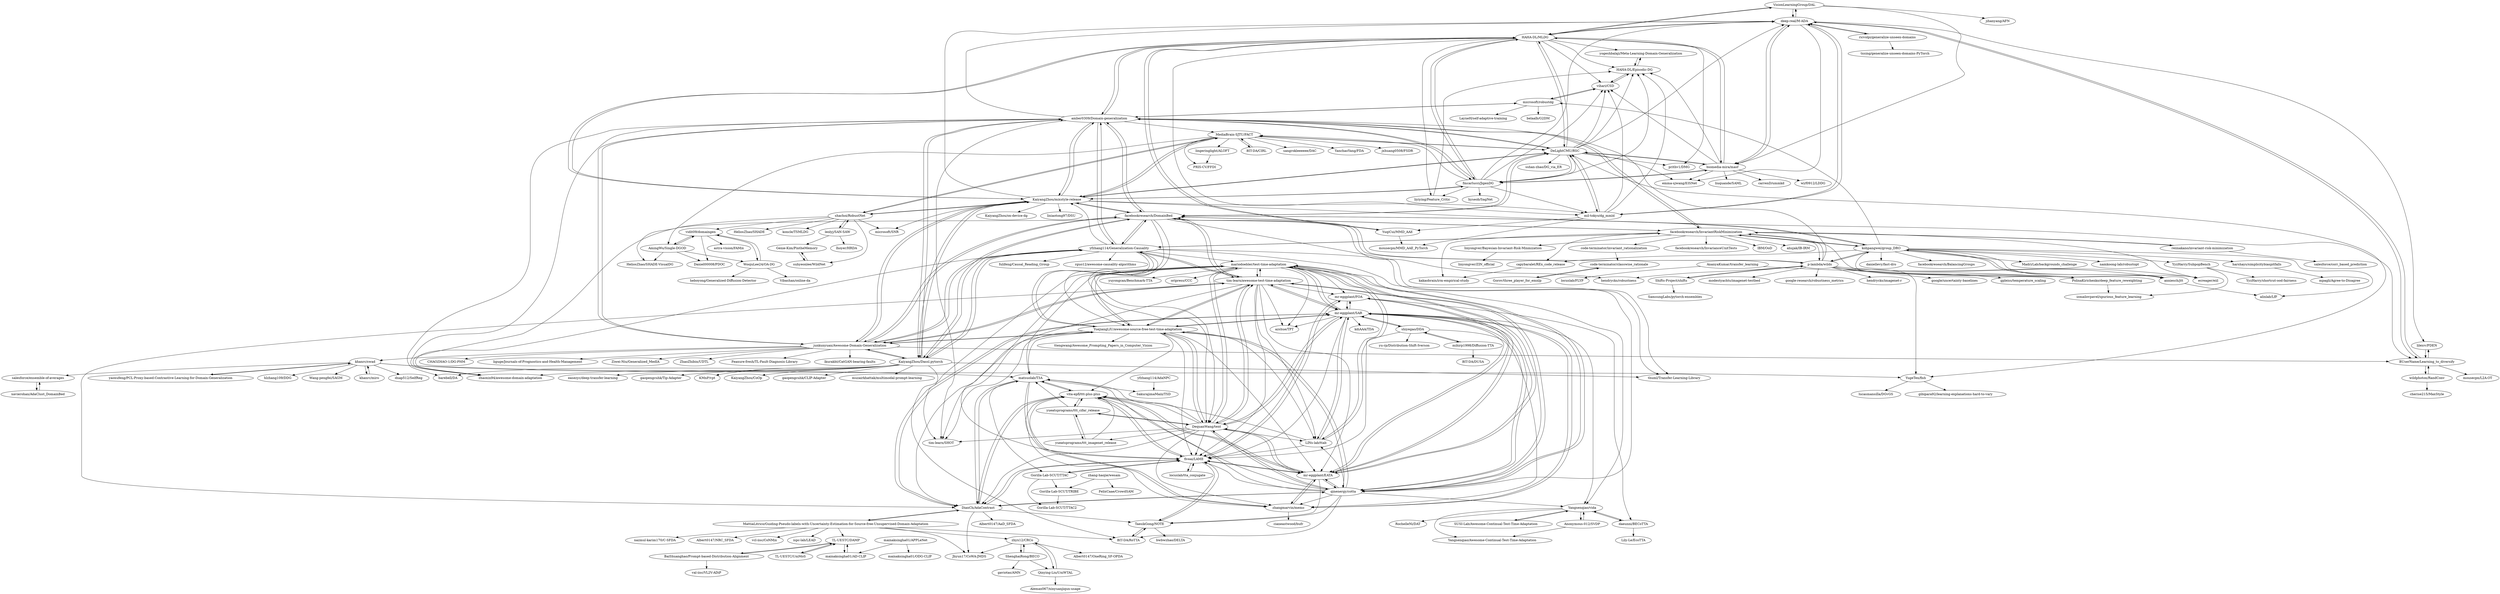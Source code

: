 digraph G {
"VisionLearningGroup/DAL" -> "deep-real/M-ADA"
"VisionLearningGroup/DAL" -> "HAHA-DL/MLDG"
"VisionLearningGroup/DAL" -> "jihanyang/AFN" ["e"=1]
"VisionLearningGroup/DAL" -> "biomedia-mira/masf"
"facebookresearch/InvariantRiskMinimization" -> "reiinakano/invariant-risk-minimization"
"facebookresearch/InvariantRiskMinimization" -> "kohpangwei/group_DRO"
"facebookresearch/InvariantRiskMinimization" -> "ecreager/eiil"
"facebookresearch/InvariantRiskMinimization" -> "capybaralet/REx_code_release"
"facebookresearch/InvariantRiskMinimization" -> "facebookresearch/DomainBed"
"facebookresearch/InvariantRiskMinimization" -> "p-lambda/wilds"
"facebookresearch/InvariantRiskMinimization" -> "amber0309/Domain-generalization"
"facebookresearch/InvariantRiskMinimization" -> "kakaobrain/irm-empirical-study"
"facebookresearch/InvariantRiskMinimization" -> "yfzhang114/Generalization-Causality"
"facebookresearch/InvariantRiskMinimization" -> "facebookresearch/InvarianceUnitTests"
"facebookresearch/InvariantRiskMinimization" -> "linyongver/Bayesian-Invariant-Risk-Minmization"
"facebookresearch/InvariantRiskMinimization" -> "code-terminator/invariant_rationalization"
"facebookresearch/InvariantRiskMinimization" -> "IBM/OoD"
"facebookresearch/InvariantRiskMinimization" -> "ahujak/IB-IRM"
"facebookresearch/InvariantRiskMinimization" -> "PolinaKirichenko/deep_feature_reweighting"
"amber0309/Domain-generalization" -> "facebookresearch/DomainBed"
"amber0309/Domain-generalization" -> "KaiyangZhou/Dassl.pytorch"
"amber0309/Domain-generalization" -> "fmcarlucci/JigenDG"
"amber0309/Domain-generalization" -> "DeLightCMU/RSC"
"amber0309/Domain-generalization" -> "KaiyangZhou/mixstyle-release"
"amber0309/Domain-generalization" -> "yfzhang114/Generalization-Causality"
"amber0309/Domain-generalization" -> "junkunyuan/Awesome-Domain-Generalization"
"amber0309/Domain-generalization" -> "zhaoxin94/awesome-domain-adaptation" ["e"=1]
"amber0309/Domain-generalization" -> "barebell/DA" ["e"=1]
"amber0309/Domain-generalization" -> "HAHA-DL/MLDG"
"amber0309/Domain-generalization" -> "microsoft/robustdg"
"amber0309/Domain-generalization" -> "tim-learn/SHOT" ["e"=1]
"amber0309/Domain-generalization" -> "facebookresearch/InvariantRiskMinimization"
"amber0309/Domain-generalization" -> "MediaBrain-SJTU/FACT"
"amber0309/Domain-generalization" -> "deep-real/M-ADA"
"fmcarlucci/JigenDG" -> "DeLightCMU/RSC"
"fmcarlucci/JigenDG" -> "amber0309/Domain-generalization"
"fmcarlucci/JigenDG" -> "HAHA-DL/Episodic-DG"
"fmcarlucci/JigenDG" -> "biomedia-mira/masf"
"fmcarlucci/JigenDG" -> "HAHA-DL/MLDG"
"fmcarlucci/JigenDG" -> "vihari/CSD"
"fmcarlucci/JigenDG" -> "deep-real/M-ADA"
"fmcarlucci/JigenDG" -> "mil-tokyo/dg_mmld"
"fmcarlucci/JigenDG" -> "MediaBrain-SJTU/FACT"
"fmcarlucci/JigenDG" -> "liyiying/Feature_Critic"
"fmcarlucci/JigenDG" -> "hyseob/SagNet"
"fmcarlucci/JigenDG" -> "KaiyangZhou/mixstyle-release"
"ricvolpi/generalize-unseen-domains" -> "deep-real/M-ADA"
"ricvolpi/generalize-unseen-domains" -> "txsing/generalize-unseen-domains-PyTorch"
"YuqiCui/MMD_AAE" -> "mousecpn/MMD_AAE_PyTorch"
"YuqiCui/MMD_AAE" -> "HAHA-DL/MLDG"
"HAHA-DL/MLDG" -> "YuqiCui/MMD_AAE"
"HAHA-DL/MLDG" -> "HAHA-DL/Episodic-DG"
"HAHA-DL/MLDG" -> "liyiying/Feature_Critic"
"HAHA-DL/MLDG" -> "biomedia-mira/masf"
"HAHA-DL/MLDG" -> "deep-real/M-ADA"
"HAHA-DL/MLDG" -> "prithv1/DMG"
"HAHA-DL/MLDG" -> "yogeshbalaji/Meta-Learning-Domain-Generalization"
"HAHA-DL/MLDG" -> "DeLightCMU/RSC"
"HAHA-DL/MLDG" -> "VisionLearningGroup/DAL"
"HAHA-DL/MLDG" -> "fmcarlucci/JigenDG"
"HAHA-DL/MLDG" -> "vihari/CSD"
"HAHA-DL/MLDG" -> "amber0309/Domain-generalization"
"HAHA-DL/MLDG" -> "KaiyangZhou/mixstyle-release"
"HAHA-DL/MLDG" -> "mil-tokyo/dg_mmld"
"liyiying/Feature_Critic" -> "HAHA-DL/Episodic-DG"
"yogeshbalaji/Meta-Learning-Domain-Generalization" -> "HAHA-DL/Episodic-DG"
"facebookresearch/DomainBed" -> "amber0309/Domain-generalization"
"facebookresearch/DomainBed" -> "KaiyangZhou/Dassl.pytorch"
"facebookresearch/DomainBed" -> "yfzhang114/Generalization-Causality"
"facebookresearch/DomainBed" -> "p-lambda/wilds"
"facebookresearch/DomainBed" -> "thuml/Transfer-Learning-Library" ["e"=1]
"facebookresearch/DomainBed" -> "facebookresearch/InvariantRiskMinimization"
"facebookresearch/DomainBed" -> "junkunyuan/Awesome-Domain-Generalization"
"facebookresearch/DomainBed" -> "hendrycks/robustness" ["e"=1]
"facebookresearch/DomainBed" -> "zhaoxin94/awesome-domain-adaptation" ["e"=1]
"facebookresearch/DomainBed" -> "kohpangwei/group_DRO"
"facebookresearch/DomainBed" -> "DeLightCMU/RSC"
"facebookresearch/DomainBed" -> "KaiyangZhou/mixstyle-release"
"facebookresearch/DomainBed" -> "tim-learn/awesome-test-time-adaptation"
"facebookresearch/DomainBed" -> "YuejiangLIU/awesome-source-free-test-time-adaptation"
"facebookresearch/DomainBed" -> "DequanWang/tent"
"kohpangwei/group_DRO" -> "anniesch/jtt"
"kohpangwei/group_DRO" -> "p-lambda/wilds"
"kohpangwei/group_DRO" -> "facebookresearch/InvariantRiskMinimization"
"kohpangwei/group_DRO" -> "ecreager/eiil"
"kohpangwei/group_DRO" -> "daniellevy/fast-dro"
"kohpangwei/group_DRO" -> "facebookresearch/BalancingGroups"
"kohpangwei/group_DRO" -> "PolinaKirichenko/deep_feature_reweighting"
"kohpangwei/group_DRO" -> "alinlab/LfF" ["e"=1]
"kohpangwei/group_DRO" -> "YyzHarry/SubpopBench"
"kohpangwei/group_DRO" -> "facebookresearch/DomainBed"
"kohpangwei/group_DRO" -> "capybaralet/REx_code_release"
"kohpangwei/group_DRO" -> "microsoft/robustdg"
"kohpangwei/group_DRO" -> "harshays/simplicitybiaspitfalls"
"kohpangwei/group_DRO" -> "MadryLab/backgrounds_challenge" ["e"=1]
"kohpangwei/group_DRO" -> "namkoong-lab/robustopt"
"KaiyangZhou/mixstyle-release" -> "DeLightCMU/RSC"
"KaiyangZhou/mixstyle-release" -> "amber0309/Domain-generalization"
"KaiyangZhou/mixstyle-release" -> "mil-tokyo/dg_mmld"
"KaiyangZhou/mixstyle-release" -> "KaiyangZhou/Dassl.pytorch"
"KaiyangZhou/mixstyle-release" -> "deep-real/M-ADA"
"KaiyangZhou/mixstyle-release" -> "MediaBrain-SJTU/FACT"
"KaiyangZhou/mixstyle-release" -> "lixiaotong97/DSU" ["e"=1]
"KaiyangZhou/mixstyle-release" -> "HAHA-DL/MLDG"
"KaiyangZhou/mixstyle-release" -> "junkunyuan/Awesome-Domain-Generalization"
"KaiyangZhou/mixstyle-release" -> "shachoi/RobustNet"
"KaiyangZhou/mixstyle-release" -> "facebookresearch/DomainBed"
"KaiyangZhou/mixstyle-release" -> "microsoft/SNR"
"KaiyangZhou/mixstyle-release" -> "BUserName/Learning_to_diversify"
"KaiyangZhou/mixstyle-release" -> "fmcarlucci/JigenDG"
"KaiyangZhou/mixstyle-release" -> "KaiyangZhou/on-device-dg" ["e"=1]
"KaiyangZhou/Dassl.pytorch" -> "KaiyangZhou/CoOp" ["e"=1]
"KaiyangZhou/Dassl.pytorch" -> "facebookresearch/DomainBed"
"KaiyangZhou/Dassl.pytorch" -> "amber0309/Domain-generalization"
"KaiyangZhou/Dassl.pytorch" -> "gaopengcuhk/CLIP-Adapter" ["e"=1]
"KaiyangZhou/Dassl.pytorch" -> "muzairkhattak/multimodal-prompt-learning" ["e"=1]
"KaiyangZhou/Dassl.pytorch" -> "thuml/Transfer-Learning-Library" ["e"=1]
"KaiyangZhou/Dassl.pytorch" -> "KaiyangZhou/mixstyle-release"
"KaiyangZhou/Dassl.pytorch" -> "zhaoxin94/awesome-domain-adaptation" ["e"=1]
"KaiyangZhou/Dassl.pytorch" -> "easezyc/deep-transfer-learning" ["e"=1]
"KaiyangZhou/Dassl.pytorch" -> "yfzhang114/Generalization-Causality"
"KaiyangZhou/Dassl.pytorch" -> "gaopengcuhk/Tip-Adapter" ["e"=1]
"KaiyangZhou/Dassl.pytorch" -> "KMnP/vpt" ["e"=1]
"KaiyangZhou/Dassl.pytorch" -> "barebell/DA" ["e"=1]
"KaiyangZhou/Dassl.pytorch" -> "junkunyuan/Awesome-Domain-Generalization"
"KaiyangZhou/Dassl.pytorch" -> "tim-learn/SHOT" ["e"=1]
"reiinakano/invariant-risk-minimization" -> "facebookresearch/InvariantRiskMinimization"
"reiinakano/invariant-risk-minimization" -> "salesforce/corr_based_prediction"
"yueatsprograms/ttt_imagenet_release" -> "yueatsprograms/ttt_cifar_release"
"yueatsprograms/ttt_imagenet_release" -> "vita-epfl/ttt-plus-plus"
"yueatsprograms/ttt_cifar_release" -> "yueatsprograms/ttt_imagenet_release"
"yueatsprograms/ttt_cifar_release" -> "vita-epfl/ttt-plus-plus"
"yueatsprograms/ttt_cifar_release" -> "DequanWang/tent"
"yueatsprograms/ttt_cifar_release" -> "matsuolab/T3A"
"microsoft/robustdg" -> "vihari/CSD"
"microsoft/robustdg" -> "belaalb/G2DM"
"microsoft/robustdg" -> "LayneH/self-adaptive-training"
"microsoft/robustdg" -> "amber0309/Domain-generalization"
"biomedia-mira/masf" -> "DeLightCMU/RSC"
"biomedia-mira/masf" -> "HAHA-DL/Episodic-DG"
"biomedia-mira/masf" -> "HAHA-DL/MLDG"
"biomedia-mira/masf" -> "deep-real/M-ADA"
"biomedia-mira/masf" -> "vihari/CSD"
"biomedia-mira/masf" -> "liuquande/SAML" ["e"=1]
"biomedia-mira/masf" -> "fmcarlucci/JigenDG"
"biomedia-mira/masf" -> "emma-sjwang/EISNet"
"biomedia-mira/masf" -> "carrenD/ummkd" ["e"=1]
"biomedia-mira/masf" -> "wyf0912/LDDG"
"deep-real/M-ADA" -> "lileicv/PDEN"
"deep-real/M-ADA" -> "ricvolpi/generalize-unseen-domains"
"deep-real/M-ADA" -> "BUserName/Learning_to_diversify"
"deep-real/M-ADA" -> "mil-tokyo/dg_mmld"
"deep-real/M-ADA" -> "HAHA-DL/MLDG"
"deep-real/M-ADA" -> "biomedia-mira/masf"
"deep-real/M-ADA" -> "VisionLearningGroup/DAL"
"deep-real/M-ADA" -> "emma-sjwang/EISNet"
"mil-tokyo/dg_mmld" -> "HAHA-DL/Episodic-DG"
"mil-tokyo/dg_mmld" -> "mousecpn/MMD_AAE_PyTorch"
"mil-tokyo/dg_mmld" -> "YuqiCui/MMD_AAE"
"mil-tokyo/dg_mmld" -> "vihari/CSD"
"mil-tokyo/dg_mmld" -> "deep-real/M-ADA"
"mil-tokyo/dg_mmld" -> "DeLightCMU/RSC"
"harshays/simplicitybiaspitfalls" -> "mpagli/Agree-to-Disagree"
"HAHA-DL/Episodic-DG" -> "vihari/CSD"
"HAHA-DL/Episodic-DG" -> "yogeshbalaji/Meta-Learning-Domain-Generalization"
"DeLightCMU/RSC" -> "biomedia-mira/masf"
"DeLightCMU/RSC" -> "fmcarlucci/JigenDG"
"DeLightCMU/RSC" -> "KaiyangZhou/mixstyle-release"
"DeLightCMU/RSC" -> "emma-sjwang/EISNet"
"DeLightCMU/RSC" -> "mil-tokyo/dg_mmld"
"DeLightCMU/RSC" -> "amber0309/Domain-generalization"
"DeLightCMU/RSC" -> "sshan-zhao/DG_via_ER"
"DeLightCMU/RSC" -> "HAHA-DL/MLDG"
"DeLightCMU/RSC" -> "HAHA-DL/Episodic-DG"
"DeLightCMU/RSC" -> "MediaBrain-SJTU/FACT"
"DeLightCMU/RSC" -> "facebookresearch/DomainBed"
"DeLightCMU/RSC" -> "prithv1/DMG"
"DeLightCMU/RSC" -> "vihari/CSD"
"DeLightCMU/RSC" -> "deep-real/M-ADA"
"DeLightCMU/RSC" -> "YugeTen/fish"
"code-terminator/invariant_rationalization" -> "code-terminator/classwise_rationale"
"Gorov/three_player_for_emnlp" -> "code-terminator/classwise_rationale"
"capybaralet/REx_code_release" -> "kakaobrain/irm-empirical-study"
"code-terminator/classwise_rationale" -> "Gorov/three_player_for_emnlp"
"vihari/CSD" -> "HAHA-DL/Episodic-DG"
"vihari/CSD" -> "microsoft/robustdg"
"p-lambda/wilds" -> "kohpangwei/group_DRO"
"p-lambda/wilds" -> "facebookresearch/DomainBed"
"p-lambda/wilds" -> "facebookresearch/InvariantRiskMinimization"
"p-lambda/wilds" -> "PolinaKirichenko/deep_feature_reweighting"
"p-lambda/wilds" -> "modestyachts/imagenet-testbed" ["e"=1]
"p-lambda/wilds" -> "amber0309/Domain-generalization"
"p-lambda/wilds" -> "hendrycks/robustness" ["e"=1]
"p-lambda/wilds" -> "google-research/robustness_metrics" ["e"=1]
"p-lambda/wilds" -> "hendrycks/imagenet-r" ["e"=1]
"p-lambda/wilds" -> "YugeTen/fish"
"p-lambda/wilds" -> "Shifts-Project/shifts"
"p-lambda/wilds" -> "google/uncertainty-baselines" ["e"=1]
"p-lambda/wilds" -> "ecreager/eiil"
"p-lambda/wilds" -> "gpleiss/temperature_scaling" ["e"=1]
"p-lambda/wilds" -> "anniesch/jtt"
"DequanWang/tent" -> "qinenergy/cotta"
"DequanWang/tent" -> "mr-eggplant/SAR"
"DequanWang/tent" -> "YuejiangLIU/awesome-source-free-test-time-adaptation"
"DequanWang/tent" -> "tim-learn/awesome-test-time-adaptation"
"DequanWang/tent" -> "yueatsprograms/ttt_cifar_release"
"DequanWang/tent" -> "mr-eggplant/EATA"
"DequanWang/tent" -> "fiveai/LAME"
"DequanWang/tent" -> "tim-learn/SHOT" ["e"=1]
"DequanWang/tent" -> "vita-epfl/ttt-plus-plus"
"DequanWang/tent" -> "mariodoebler/test-time-adaptation"
"DequanWang/tent" -> "DianCh/AdaContrast"
"DequanWang/tent" -> "zhangmarvin/memo"
"DequanWang/tent" -> "matsuolab/T3A"
"DequanWang/tent" -> "LINs-lab/ttab"
"DequanWang/tent" -> "yueatsprograms/ttt_imagenet_release"
"Shifts-Project/shifts" -> "SamsungLabs/pytorch-ensembles" ["e"=1]
"Shifts-Project/shifts" -> "p-lambda/wilds"
"MediaBrain-SJTU/FACT" -> "BIT-DA/CIRL"
"MediaBrain-SJTU/FACT" -> "KaiyangZhou/mixstyle-release"
"MediaBrain-SJTU/FACT" -> "AmingWu/Single-DGOD"
"MediaBrain-SJTU/FACT" -> "DeLightCMU/RSC"
"MediaBrain-SJTU/FACT" -> "sangrokleeeeee/DAC"
"MediaBrain-SJTU/FACT" -> "YanchaoYang/FDA" ["e"=1]
"MediaBrain-SJTU/FACT" -> "jxhuang0508/FSDR"
"MediaBrain-SJTU/FACT" -> "shachoi/RobustNet"
"MediaBrain-SJTU/FACT" -> "PRIS-CV/FFDI"
"MediaBrain-SJTU/FACT" -> "lingeringlight/ALOFT"
"yfzhang114/Generalization-Causality" -> "facebookresearch/DomainBed"
"yfzhang114/Generalization-Causality" -> "amber0309/Domain-generalization"
"yfzhang114/Generalization-Causality" -> "tim-learn/awesome-test-time-adaptation"
"yfzhang114/Generalization-Causality" -> "junkunyuan/Awesome-Domain-Generalization"
"yfzhang114/Generalization-Causality" -> "YuejiangLIU/awesome-source-free-test-time-adaptation"
"yfzhang114/Generalization-Causality" -> "KaiyangZhou/Dassl.pytorch"
"yfzhang114/Generalization-Causality" -> "thuml/Transfer-Learning-Library" ["e"=1]
"yfzhang114/Generalization-Causality" -> "fulifeng/Causal_Reading_Group" ["e"=1]
"yfzhang114/Generalization-Causality" -> "DequanWang/tent"
"yfzhang114/Generalization-Causality" -> "facebookresearch/InvariantRiskMinimization"
"yfzhang114/Generalization-Causality" -> "rguo12/awesome-causality-algorithms" ["e"=1]
"yfzhang114/Generalization-Causality" -> "KaiyangZhou/mixstyle-release"
"yfzhang114/Generalization-Causality" -> "zhaoxin94/awesome-domain-adaptation" ["e"=1]
"yfzhang114/Generalization-Causality" -> "mariodoebler/test-time-adaptation"
"yfzhang114/Generalization-Causality" -> "qinenergy/cotta"
"wildphoton/RandConv" -> "BUserName/Learning_to_diversify"
"wildphoton/RandConv" -> "cherise215/MaxStyle" ["e"=1]
"YugeTen/fish" -> "lucasmansilla/DGvGS"
"YugeTen/fish" -> "gibipara92/learning-explanations-hard-to-vary"
"shachoi/RobustNet" -> "vidit09/domaingen"
"shachoi/RobustNet" -> "leolyj/SAN-SAW"
"shachoi/RobustNet" -> "suhyeonlee/WildNet"
"shachoi/RobustNet" -> "HeliosZhao/SHADE-VisualDG" ["e"=1]
"shachoi/RobustNet" -> "HeliosZhao/SHADE" ["e"=1]
"shachoi/RobustNet" -> "MediaBrain-SJTU/FACT"
"shachoi/RobustNet" -> "koncle/TSMLDG"
"shachoi/RobustNet" -> "KaiyangZhou/mixstyle-release"
"shachoi/RobustNet" -> "microsoft/SNR"
"BUserName/Learning_to_diversify" -> "lileicv/PDEN"
"BUserName/Learning_to_diversify" -> "deep-real/M-ADA"
"BUserName/Learning_to_diversify" -> "wildphoton/RandConv"
"BUserName/Learning_to_diversify" -> "mousecpn/L2A-OT"
"anniesch/jtt" -> "alinlab/LfF" ["e"=1]
"anniesch/jtt" -> "kohpangwei/group_DRO"
"lileicv/PDEN" -> "BUserName/Learning_to_diversify"
"AnanyaKumar/transfer_learning" -> "PolinaKirichenko/deep_feature_reweighting"
"AnanyaKumar/transfer_learning" -> "locuslab/FLYP"
"junkunyuan/Awesome-Domain-Generalization" -> "YuejiangLIU/awesome-source-free-test-time-adaptation"
"junkunyuan/Awesome-Domain-Generalization" -> "amber0309/Domain-generalization"
"junkunyuan/Awesome-Domain-Generalization" -> "CHAOZHAO-1/DG-PHM" ["e"=1]
"junkunyuan/Awesome-Domain-Generalization" -> "tim-learn/awesome-test-time-adaptation"
"junkunyuan/Awesome-Domain-Generalization" -> "yfzhang114/Generalization-Causality"
"junkunyuan/Awesome-Domain-Generalization" -> "facebookresearch/DomainBed"
"junkunyuan/Awesome-Domain-Generalization" -> "KaiyangZhou/mixstyle-release"
"junkunyuan/Awesome-Domain-Generalization" -> "KaiyangZhou/Dassl.pytorch"
"junkunyuan/Awesome-Domain-Generalization" -> "BUserName/Learning_to_diversify"
"junkunyuan/Awesome-Domain-Generalization" -> "liguge/Journals-of-Prognostics-and-Health-Management" ["e"=1]
"junkunyuan/Awesome-Domain-Generalization" -> "Ziwei-Niu/Generalized_MedIA"
"junkunyuan/Awesome-Domain-Generalization" -> "khanrc/swad"
"junkunyuan/Awesome-Domain-Generalization" -> "ZhaoZhibin/UDTL" ["e"=1]
"junkunyuan/Awesome-Domain-Generalization" -> "Feaxure-fresh/TL-Fault-Diagnosis-Library" ["e"=1]
"junkunyuan/Awesome-Domain-Generalization" -> "lkurakht/CatGAN-bearing-faults" ["e"=1]
"leolyj/SAN-SAW" -> "shachoi/RobustNet"
"leolyj/SAN-SAW" -> "lhoyer/HRDA" ["e"=1]
"leolyj/SAN-SAW" -> "Genie-Kim/PintheMemory"
"tim-learn/awesome-test-time-adaptation" -> "YuejiangLIU/awesome-source-free-test-time-adaptation"
"tim-learn/awesome-test-time-adaptation" -> "mariodoebler/test-time-adaptation"
"tim-learn/awesome-test-time-adaptation" -> "qinenergy/cotta"
"tim-learn/awesome-test-time-adaptation" -> "DequanWang/tent"
"tim-learn/awesome-test-time-adaptation" -> "mr-eggplant/SAR"
"tim-learn/awesome-test-time-adaptation" -> "tim-learn/SHOT" ["e"=1]
"tim-learn/awesome-test-time-adaptation" -> "yfzhang114/Generalization-Causality"
"tim-learn/awesome-test-time-adaptation" -> "LINs-lab/ttab"
"tim-learn/awesome-test-time-adaptation" -> "junkunyuan/Awesome-Domain-Generalization"
"tim-learn/awesome-test-time-adaptation" -> "mr-eggplant/EATA"
"tim-learn/awesome-test-time-adaptation" -> "mr-eggplant/FOA"
"tim-learn/awesome-test-time-adaptation" -> "azshue/TPT" ["e"=1]
"tim-learn/awesome-test-time-adaptation" -> "facebookresearch/DomainBed"
"tim-learn/awesome-test-time-adaptation" -> "DianCh/AdaContrast"
"tim-learn/awesome-test-time-adaptation" -> "fiveai/LAME"
"fiveai/LAME" -> "vita-epfl/ttt-plus-plus"
"fiveai/LAME" -> "locuslab/tta_conjugate"
"fiveai/LAME" -> "TaesikGong/NOTE"
"fiveai/LAME" -> "Gorilla-Lab-SCUT/TTAC"
"fiveai/LAME" -> "mr-eggplant/EATA"
"fiveai/LAME" -> "DianCh/AdaContrast"
"fiveai/LAME" -> "mr-eggplant/FOA"
"qinenergy/cotta" -> "DequanWang/tent"
"qinenergy/cotta" -> "mr-eggplant/SAR"
"qinenergy/cotta" -> "mr-eggplant/EATA"
"qinenergy/cotta" -> "tim-learn/awesome-test-time-adaptation"
"qinenergy/cotta" -> "mariodoebler/test-time-adaptation"
"qinenergy/cotta" -> "YuejiangLIU/awesome-source-free-test-time-adaptation"
"qinenergy/cotta" -> "DianCh/AdaContrast"
"qinenergy/cotta" -> "fiveai/LAME"
"qinenergy/cotta" -> "vita-epfl/ttt-plus-plus"
"qinenergy/cotta" -> "zhangmarvin/memo"
"qinenergy/cotta" -> "Yangsenqiao/vida"
"qinenergy/cotta" -> "TaesikGong/NOTE"
"qinenergy/cotta" -> "BIT-DA/RoTTA"
"qinenergy/cotta" -> "matsuolab/T3A"
"qinenergy/cotta" -> "LINs-lab/ttab"
"shiyegao/DDA" -> "mihirp1998/Diffusion-TTA"
"shiyegao/DDA" -> "yu-rp/Distribution-Shift-Iverson" ["e"=1]
"shiyegao/DDA" -> "fiveai/LAME"
"shiyegao/DDA" -> "zhangmarvin/memo"
"shiyegao/DDA" -> "mr-eggplant/SAR"
"salesforce/ensemble-of-averages" -> "xavierohan/AdaClust_DomainBed"
"mr-eggplant/EATA" -> "mr-eggplant/SAR"
"mr-eggplant/EATA" -> "mr-eggplant/FOA"
"mr-eggplant/EATA" -> "qinenergy/cotta"
"mr-eggplant/EATA" -> "vita-epfl/ttt-plus-plus"
"mr-eggplant/EATA" -> "fiveai/LAME"
"mr-eggplant/EATA" -> "zhangmarvin/memo"
"mr-eggplant/EATA" -> "DequanWang/tent"
"mr-eggplant/EATA" -> "mariodoebler/test-time-adaptation"
"mr-eggplant/EATA" -> "TaesikGong/NOTE"
"vita-epfl/ttt-plus-plus" -> "fiveai/LAME"
"vita-epfl/ttt-plus-plus" -> "mr-eggplant/EATA"
"vita-epfl/ttt-plus-plus" -> "zhangmarvin/memo"
"vita-epfl/ttt-plus-plus" -> "DianCh/AdaContrast"
"vita-epfl/ttt-plus-plus" -> "matsuolab/T3A"
"vita-epfl/ttt-plus-plus" -> "yueatsprograms/ttt_cifar_release"
"YuejiangLIU/awesome-source-free-test-time-adaptation" -> "tim-learn/awesome-test-time-adaptation"
"YuejiangLIU/awesome-source-free-test-time-adaptation" -> "DequanWang/tent"
"YuejiangLIU/awesome-source-free-test-time-adaptation" -> "qinenergy/cotta"
"YuejiangLIU/awesome-source-free-test-time-adaptation" -> "mariodoebler/test-time-adaptation"
"YuejiangLIU/awesome-source-free-test-time-adaptation" -> "mr-eggplant/SAR"
"YuejiangLIU/awesome-source-free-test-time-adaptation" -> "LINs-lab/ttab"
"YuejiangLIU/awesome-source-free-test-time-adaptation" -> "DianCh/AdaContrast"
"YuejiangLIU/awesome-source-free-test-time-adaptation" -> "matsuolab/T3A"
"YuejiangLIU/awesome-source-free-test-time-adaptation" -> "junkunyuan/Awesome-Domain-Generalization"
"YuejiangLIU/awesome-source-free-test-time-adaptation" -> "mr-eggplant/EATA"
"YuejiangLIU/awesome-source-free-test-time-adaptation" -> "tim-learn/SHOT" ["e"=1]
"YuejiangLIU/awesome-source-free-test-time-adaptation" -> "yfzhang114/Generalization-Causality"
"YuejiangLIU/awesome-source-free-test-time-adaptation" -> "ttengwang/Awesome_Prompting_Papers_in_Computer_Vision" ["e"=1]
"YuejiangLIU/awesome-source-free-test-time-adaptation" -> "fiveai/LAME"
"YuejiangLIU/awesome-source-free-test-time-adaptation" -> "vita-epfl/ttt-plus-plus"
"DianCh/AdaContrast" -> "fiveai/LAME"
"DianCh/AdaContrast" -> "mr-eggplant/SAR"
"DianCh/AdaContrast" -> "vita-epfl/ttt-plus-plus"
"DianCh/AdaContrast" -> "qinenergy/cotta"
"DianCh/AdaContrast" -> "matsuolab/T3A"
"DianCh/AdaContrast" -> "MattiaLitrico/Guiding-Pseudo-labels-with-Uncertainty-Estimation-for-Source-free-Unsupervised-Domain-Adaptation"
"DianCh/AdaContrast" -> "TaesikGong/NOTE"
"DianCh/AdaContrast" -> "Jhyun17/CoWA-JMDS"
"DianCh/AdaContrast" -> "Albert0147/AaD_SFDA" ["e"=1]
"Genie-Kim/PintheMemory" -> "suhyeonlee/WildNet"
"BIT-DA/CIRL" -> "MediaBrain-SJTU/FACT"
"suhyeonlee/WildNet" -> "Genie-Kim/PintheMemory"
"khanrc/miro" -> "khanrc/swad"
"linyongver/Bayesian-Invariant-Risk-Minmization" -> "linyongver/ZIN_official"
"matsuolab/T3A" -> "vita-epfl/ttt-plus-plus"
"matsuolab/T3A" -> "DianCh/AdaContrast"
"matsuolab/T3A" -> "zhangmarvin/memo"
"matsuolab/T3A" -> "fiveai/LAME"
"matsuolab/T3A" -> "SakurajimaMaiii/TSD"
"matsuolab/T3A" -> "Gorilla-Lab-SCUT/TTAC"
"PolinaKirichenko/deep_feature_reweighting" -> "izmailovpavel/spurious_feature_learning"
"AmingWu/Single-DGOD" -> "vidit09/domaingen"
"AmingWu/Single-DGOD" -> "Daniel00008/PDOC"
"AmingWu/Single-DGOD" -> "WoojuLee24/OA-DG"
"AmingWu/Single-DGOD" -> "HeliosZhao/SHADE-VisualDG" ["e"=1]
"zhangmarvin/memo" -> "vita-epfl/ttt-plus-plus"
"zhangmarvin/memo" -> "mr-eggplant/EATA"
"zhangmarvin/memo" -> "mr-eggplant/SAR"
"zhangmarvin/memo" -> "cianeastwood/bufr"
"khanrc/swad" -> "khanrc/miro"
"khanrc/swad" -> "salesforce/ensemble-of-averages"
"khanrc/swad" -> "dnap512/SelfReg"
"khanrc/swad" -> "yaoxufeng/PCL-Proxy-based-Contrastive-Learning-for-Domain-Generalization"
"khanrc/swad" -> "hlzhang109/DDG"
"khanrc/swad" -> "YugeTen/fish"
"khanrc/swad" -> "matsuolab/T3A"
"khanrc/swad" -> "Wang-pengfei/SAGM" ["e"=1]
"Gorilla-Lab-SCUT/TTAC" -> "Gorilla-Lab-SCUT/TTAC2"
"Gorilla-Lab-SCUT/TTAC" -> "fiveai/LAME"
"Gorilla-Lab-SCUT/TTAC" -> "Gorilla-Lab-SCUT/TRIBE"
"xavierohan/AdaClust_DomainBed" -> "salesforce/ensemble-of-averages"
"yaoxufeng/PCL-Proxy-based-Contrastive-Learning-for-Domain-Generalization" -> "khanrc/swad"
"mariodoebler/test-time-adaptation" -> "tim-learn/awesome-test-time-adaptation"
"mariodoebler/test-time-adaptation" -> "qinenergy/cotta"
"mariodoebler/test-time-adaptation" -> "LINs-lab/ttab"
"mariodoebler/test-time-adaptation" -> "mr-eggplant/SAR"
"mariodoebler/test-time-adaptation" -> "YuejiangLIU/awesome-source-free-test-time-adaptation"
"mariodoebler/test-time-adaptation" -> "mr-eggplant/EATA"
"mariodoebler/test-time-adaptation" -> "DequanWang/tent"
"mariodoebler/test-time-adaptation" -> "yuyongcan/Benchmark-TTA" ["e"=1]
"mariodoebler/test-time-adaptation" -> "oripress/CCC"
"mariodoebler/test-time-adaptation" -> "fiveai/LAME"
"mariodoebler/test-time-adaptation" -> "Yangsenqiao/vida"
"mariodoebler/test-time-adaptation" -> "mr-eggplant/FOA"
"mariodoebler/test-time-adaptation" -> "BIT-DA/RoTTA"
"mariodoebler/test-time-adaptation" -> "matsuolab/T3A"
"mariodoebler/test-time-adaptation" -> "azshue/TPT" ["e"=1]
"mr-eggplant/SAR" -> "mr-eggplant/EATA"
"mr-eggplant/SAR" -> "DequanWang/tent"
"mr-eggplant/SAR" -> "qinenergy/cotta"
"mr-eggplant/SAR" -> "LINs-lab/ttab"
"mr-eggplant/SAR" -> "mr-eggplant/FOA"
"mr-eggplant/SAR" -> "zhangmarvin/memo"
"mr-eggplant/SAR" -> "DianCh/AdaContrast"
"mr-eggplant/SAR" -> "mariodoebler/test-time-adaptation"
"mr-eggplant/SAR" -> "azshue/TPT" ["e"=1]
"mr-eggplant/SAR" -> "fiveai/LAME"
"mr-eggplant/SAR" -> "YuejiangLIU/awesome-source-free-test-time-adaptation"
"mr-eggplant/SAR" -> "tim-learn/awesome-test-time-adaptation"
"mr-eggplant/SAR" -> "kdiAAA/TDA" ["e"=1]
"mr-eggplant/SAR" -> "Yangsenqiao/vida"
"mr-eggplant/SAR" -> "shiyegao/DDA"
"TaesikGong/NOTE" -> "bwbwzhao/DELTA"
"TaesikGong/NOTE" -> "fiveai/LAME"
"TaesikGong/NOTE" -> "BIT-DA/RoTTA"
"ShenghaiRong/BECO" -> "zhyx12/CRCo"
"ShenghaiRong/BECO" -> "gaviotas/AMN" ["e"=1]
"ShenghaiRong/BECO" -> "Qinying-Liu/UniWTAL"
"MattiaLitrico/Guiding-Pseudo-labels-with-Uncertainty-Estimation-for-Source-free-Unsupervised-Domain-Adaptation" -> "zhyx12/CRCo"
"MattiaLitrico/Guiding-Pseudo-labels-with-Uncertainty-Estimation-for-Source-free-Unsupervised-Domain-Adaptation" -> "Jhyun17/CoWA-JMDS"
"MattiaLitrico/Guiding-Pseudo-labels-with-Uncertainty-Estimation-for-Source-free-Unsupervised-Domain-Adaptation" -> "nazmul-karim170/C-SFDA"
"MattiaLitrico/Guiding-Pseudo-labels-with-Uncertainty-Estimation-for-Source-free-Unsupervised-Domain-Adaptation" -> "Albert0147/NRC_SFDA" ["e"=1]
"MattiaLitrico/Guiding-Pseudo-labels-with-Uncertainty-Estimation-for-Source-free-Unsupervised-Domain-Adaptation" -> "vcl-iisc/CoNMix"
"MattiaLitrico/Guiding-Pseudo-labels-with-Uncertainty-Estimation-for-Source-free-Unsupervised-Domain-Adaptation" -> "DianCh/AdaContrast"
"MattiaLitrico/Guiding-Pseudo-labels-with-Uncertainty-Estimation-for-Source-free-Unsupervised-Domain-Adaptation" -> "BIT-DA/RoTTA"
"MattiaLitrico/Guiding-Pseudo-labels-with-Uncertainty-Estimation-for-Source-free-Unsupervised-Domain-Adaptation" -> "ispc-lab/LEAD" ["e"=1]
"MattiaLitrico/Guiding-Pseudo-labels-with-Uncertainty-Estimation-for-Source-free-Unsupervised-Domain-Adaptation" -> "TL-UESTC/DAMP"
"lingeringlight/ALOFT" -> "PRIS-CV/FFDI"
"zhyx12/CRCo" -> "Qinying-Liu/UniWTAL"
"zhyx12/CRCo" -> "ShenghaiRong/BECO"
"zhyx12/CRCo" -> "Jhyun17/CoWA-JMDS"
"zhyx12/CRCo" -> "Albert0147/OneRing_SF-OPDA" ["e"=1]
"locuslab/tta_conjugate" -> "fiveai/LAME"
"BIT-DA/RoTTA" -> "TaesikGong/NOTE"
"LINs-lab/ttab" -> "mr-eggplant/SAR"
"LINs-lab/ttab" -> "mariodoebler/test-time-adaptation"
"LINs-lab/ttab" -> "vita-epfl/ttt-plus-plus"
"LINs-lab/ttab" -> "fiveai/LAME"
"Yangsenqiao/vida" -> "daeunni/BECoTTA"
"Yangsenqiao/vida" -> "Anonymous-012/SVDP"
"Yangsenqiao/vida" -> "Yangsenqiao/Awesome-Continual-Test-Time-Adaptation"
"Yangsenqiao/vida" -> "SUSI-Lab/Awesome-Continual-Test-Time-Adaptation"
"Yangsenqiao/vida" -> "RochelleNi/DAT"
"vidit09/domaingen" -> "AmingWu/Single-DGOD"
"vidit09/domaingen" -> "WoojuLee24/OA-DG"
"vidit09/domaingen" -> "astra-vision/FAMix" ["e"=1]
"vidit09/domaingen" -> "Daniel00008/PDOC"
"YyzHarry/SubpopBench" -> "YyzHarry/shortcut-ood-fairness"
"YyzHarry/SubpopBench" -> "izmailovpavel/spurious_feature_learning"
"BaiShuanghao/Prompt-based-Distribution-Alignment" -> "TL-UESTC/DAMP"
"BaiShuanghao/Prompt-based-Distribution-Alignment" -> "val-iisc/VL2V-ADiP"
"mainaksingha01/APPLeNet" -> "mainaksingha01/AD-CLIP"
"mainaksingha01/APPLeNet" -> "mainaksingha01/ODG-CLIP"
"Anonymous-012/SVDP" -> "Yangsenqiao/vida"
"Anonymous-012/SVDP" -> "Yangsenqiao/Awesome-Continual-Test-Time-Adaptation"
"yfzhang114/AdaNPC" -> "SakurajimaMaiii/TSD"
"Qinying-Liu/UniWTAL" -> "Alemax067/xinyuanjiqun-usage"
"Qinying-Liu/UniWTAL" -> "zhyx12/CRCo"
"mainaksingha01/AD-CLIP" -> "TL-UESTC/DAMP"
"Gorilla-Lab-SCUT/TRIBE" -> "Gorilla-Lab-SCUT/TTAC2"
"mihirp1998/Diffusion-TTA" -> "shiyegao/DDA"
"mihirp1998/Diffusion-TTA" -> "BIT-DA/DUSA"
"TL-UESTC/DAMP" -> "TL-UESTC/UniMoS"
"TL-UESTC/DAMP" -> "mainaksingha01/AD-CLIP"
"TL-UESTC/DAMP" -> "BaiShuanghao/Prompt-based-Distribution-Alignment"
"TL-UESTC/UniMoS" -> "TL-UESTC/DAMP"
"mr-eggplant/FOA" -> "mr-eggplant/EATA"
"mr-eggplant/FOA" -> "mr-eggplant/SAR"
"mr-eggplant/FOA" -> "fiveai/LAME"
"mr-eggplant/FOA" -> "daeunni/BECoTTA"
"daeunni/BECoTTA" -> "Yangsenqiao/vida"
"daeunni/BECoTTA" -> "Lily-Le/EcoTTA"
"zhang-haojie/wesam" -> "FelixCaae/CrowdSAM"
"zhang-haojie/wesam" -> "Gorilla-Lab-SCUT/TRIBE"
"SUSI-Lab/Awesome-Continual-Test-Time-Adaptation" -> "Yangsenqiao/vida"
"WoojuLee24/OA-DG" -> "vidit09/domaingen"
"WoojuLee24/OA-DG" -> "Vibashan/online-da" ["e"=1]
"WoojuLee24/OA-DG" -> "heboyong/Generalized-Diffusion-Detector"
"VisionLearningGroup/DAL" ["l"="50.705,37.898"]
"deep-real/M-ADA" ["l"="50.736,37.888"]
"HAHA-DL/MLDG" ["l"="50.745,37.899"]
"jihanyang/AFN" ["l"="51.386,37.542"]
"biomedia-mira/masf" ["l"="50.722,37.887"]
"facebookresearch/InvariantRiskMinimization" ["l"="50.813,37.835"]
"reiinakano/invariant-risk-minimization" ["l"="50.78,37.812"]
"kohpangwei/group_DRO" ["l"="50.841,37.82"]
"ecreager/eiil" ["l"="50.823,37.82"]
"capybaralet/REx_code_release" ["l"="50.82,37.805"]
"facebookresearch/DomainBed" ["l"="50.835,37.882"]
"p-lambda/wilds" ["l"="50.85,37.839"]
"amber0309/Domain-generalization" ["l"="50.796,37.889"]
"kakaobrain/irm-empirical-study" ["l"="50.803,37.814"]
"yfzhang114/Generalization-Causality" ["l"="50.862,37.904"]
"facebookresearch/InvarianceUnitTests" ["l"="50.804,37.8"]
"linyongver/Bayesian-Invariant-Risk-Minmization" ["l"="50.762,37.805"]
"code-terminator/invariant_rationalization" ["l"="50.794,37.781"]
"IBM/OoD" ["l"="50.784,37.796"]
"ahujak/IB-IRM" ["l"="50.784,37.828"]
"PolinaKirichenko/deep_feature_reweighting" ["l"="50.833,37.788"]
"KaiyangZhou/Dassl.pytorch" ["l"="50.818,37.918"]
"fmcarlucci/JigenDG" ["l"="50.752,37.913"]
"DeLightCMU/RSC" ["l"="50.766,37.898"]
"KaiyangZhou/mixstyle-release" ["l"="50.783,37.916"]
"junkunyuan/Awesome-Domain-Generalization" ["l"="50.841,37.906"]
"zhaoxin94/awesome-domain-adaptation" ["l"="51.315,37.646"]
"barebell/DA" ["l"="51.357,37.577"]
"microsoft/robustdg" ["l"="50.769,37.851"]
"tim-learn/SHOT" ["l"="51.448,37.538"]
"MediaBrain-SJTU/FACT" ["l"="50.748,37.943"]
"HAHA-DL/Episodic-DG" ["l"="50.726,37.899"]
"vihari/CSD" ["l"="50.748,37.882"]
"mil-tokyo/dg_mmld" ["l"="50.736,37.91"]
"liyiying/Feature_Critic" ["l"="50.716,37.915"]
"hyseob/SagNet" ["l"="50.687,37.934"]
"ricvolpi/generalize-unseen-domains" ["l"="50.681,37.882"]
"txsing/generalize-unseen-domains-PyTorch" ["l"="50.65,37.88"]
"YuqiCui/MMD_AAE" ["l"="50.728,37.925"]
"mousecpn/MMD_AAE_PyTorch" ["l"="50.709,37.929"]
"prithv1/DMG" ["l"="50.765,37.882"]
"yogeshbalaji/Meta-Learning-Domain-Generalization" ["l"="50.705,37.885"]
"thuml/Transfer-Learning-Library" ["l"="51.345,37.628"]
"hendrycks/robustness" ["l"="38.902,-7.543"]
"tim-learn/awesome-test-time-adaptation" ["l"="50.888,37.933"]
"YuejiangLIU/awesome-source-free-test-time-adaptation" ["l"="50.903,37.922"]
"DequanWang/tent" ["l"="50.925,37.923"]
"anniesch/jtt" ["l"="50.862,37.813"]
"daniellevy/fast-dro" ["l"="50.854,37.783"]
"facebookresearch/BalancingGroups" ["l"="50.86,37.796"]
"alinlab/LfF" ["l"="46.055,6.608"]
"YyzHarry/SubpopBench" ["l"="50.868,37.767"]
"harshays/simplicitybiaspitfalls" ["l"="50.828,37.844"]
"MadryLab/backgrounds_challenge" ["l"="38.797,-7.548"]
"namkoong-lab/robustopt" ["l"="50.879,37.794"]
"lixiaotong97/DSU" ["l"="45.048,28.524"]
"shachoi/RobustNet" ["l"="50.763,37.971"]
"microsoft/SNR" ["l"="50.78,37.953"]
"BUserName/Learning_to_diversify" ["l"="50.759,37.871"]
"KaiyangZhou/on-device-dg" ["l"="50.171,38.321"]
"KaiyangZhou/CoOp" ["l"="50.344,38.24"]
"gaopengcuhk/CLIP-Adapter" ["l"="50.337,38.258"]
"muzairkhattak/multimodal-prompt-learning" ["l"="50.364,38.261"]
"easezyc/deep-transfer-learning" ["l"="51.35,37.603"]
"gaopengcuhk/Tip-Adapter" ["l"="50.332,38.271"]
"KMnP/vpt" ["l"="50.273,38.24"]
"salesforce/corr_based_prediction" ["l"="50.756,37.782"]
"yueatsprograms/ttt_imagenet_release" ["l"="50.971,37.908"]
"yueatsprograms/ttt_cifar_release" ["l"="50.95,37.907"]
"vita-epfl/ttt-plus-plus" ["l"="50.943,37.931"]
"matsuolab/T3A" ["l"="50.953,37.923"]
"belaalb/G2DM" ["l"="50.74,37.824"]
"LayneH/self-adaptive-training" ["l"="50.713,37.822"]
"liuquande/SAML" ["l"="62.049,36.704"]
"emma-sjwang/EISNet" ["l"="50.721,37.871"]
"carrenD/ummkd" ["l"="62.008,36.716"]
"wyf0912/LDDG" ["l"="50.678,37.861"]
"lileicv/PDEN" ["l"="50.738,37.863"]
"mpagli/Agree-to-Disagree" ["l"="50.803,37.851"]
"sshan-zhao/DG_via_ER" ["l"="50.696,37.914"]
"YugeTen/fish" ["l"="50.875,37.859"]
"code-terminator/classwise_rationale" ["l"="50.78,37.755"]
"Gorov/three_player_for_emnlp" ["l"="50.772,37.741"]
"modestyachts/imagenet-testbed" ["l"="38.814,-7.535"]
"google-research/robustness_metrics" ["l"="22.472,15.45"]
"hendrycks/imagenet-r" ["l"="38.848,-7.545"]
"Shifts-Project/shifts" ["l"="50.888,37.82"]
"google/uncertainty-baselines" ["l"="22.495,15.422"]
"gpleiss/temperature_scaling" ["l"="22.529,15.475"]
"qinenergy/cotta" ["l"="50.922,37.938"]
"mr-eggplant/SAR" ["l"="50.937,37.942"]
"mr-eggplant/EATA" ["l"="50.929,37.948"]
"fiveai/LAME" ["l"="50.949,37.946"]
"mariodoebler/test-time-adaptation" ["l"="50.908,37.945"]
"DianCh/AdaContrast" ["l"="50.937,37.957"]
"zhangmarvin/memo" ["l"="50.96,37.938"]
"LINs-lab/ttab" ["l"="50.915,37.954"]
"SamsungLabs/pytorch-ensembles" ["l"="22.453,15.426"]
"BIT-DA/CIRL" ["l"="50.735,37.971"]
"AmingWu/Single-DGOD" ["l"="50.706,37.99"]
"sangrokleeeeee/DAC" ["l"="50.718,37.95"]
"YanchaoYang/FDA" ["l"="51.527,37.148"]
"jxhuang0508/FSDR" ["l"="50.699,37.956"]
"PRIS-CV/FFDI" ["l"="50.731,37.956"]
"lingeringlight/ALOFT" ["l"="50.713,37.965"]
"fulifeng/Causal_Reading_Group" ["l"="43.623,25.498"]
"rguo12/awesome-causality-algorithms" ["l"="43.664,25.539"]
"wildphoton/RandConv" ["l"="50.743,37.849"]
"cherise215/MaxStyle" ["l"="62.086,36.618"]
"lucasmansilla/DGvGS" ["l"="50.906,37.853"]
"gibipara92/learning-explanations-hard-to-vary" ["l"="50.903,37.84"]
"vidit09/domaingen" ["l"="50.715,38.003"]
"leolyj/SAN-SAW" ["l"="50.766,38.002"]
"suhyeonlee/WildNet" ["l"="50.748,38.01"]
"HeliosZhao/SHADE-VisualDG" ["l"="52.812,14.378"]
"HeliosZhao/SHADE" ["l"="52.798,14.363"]
"koncle/TSMLDG" ["l"="50.783,37.99"]
"mousecpn/L2A-OT" ["l"="50.723,37.851"]
"AnanyaKumar/transfer_learning" ["l"="50.83,37.735"]
"locuslab/FLYP" ["l"="50.83,37.704"]
"CHAOZHAO-1/DG-PHM" ["l"="51.518,38.04"]
"liguge/Journals-of-Prognostics-and-Health-Management" ["l"="51.461,38.023"]
"Ziwei-Niu/Generalized_MedIA" ["l"="50.884,37.884"]
"khanrc/swad" ["l"="50.94,37.865"]
"ZhaoZhibin/UDTL" ["l"="51.478,38.006"]
"Feaxure-fresh/TL-Fault-Diagnosis-Library" ["l"="51.473,38.032"]
"lkurakht/CatGAN-bearing-faults" ["l"="51.413,38.057"]
"lhoyer/HRDA" ["l"="51.462,37.155"]
"Genie-Kim/PintheMemory" ["l"="50.755,38.025"]
"mr-eggplant/FOA" ["l"="50.928,37.964"]
"azshue/TPT" ["l"="50.443,38.248"]
"locuslab/tta_conjugate" ["l"="50.973,37.96"]
"TaesikGong/NOTE" ["l"="50.952,37.964"]
"Gorilla-Lab-SCUT/TTAC" ["l"="50.994,37.934"]
"Yangsenqiao/vida" ["l"="50.96,37.976"]
"BIT-DA/RoTTA" ["l"="50.933,37.977"]
"shiyegao/DDA" ["l"="50.981,37.948"]
"mihirp1998/Diffusion-TTA" ["l"="51.017,37.958"]
"yu-rp/Distribution-Shift-Iverson" ["l"="38.951,0.296"]
"salesforce/ensemble-of-averages" ["l"="50.979,37.838"]
"xavierohan/AdaClust_DomainBed" ["l"="50.994,37.825"]
"ttengwang/Awesome_Prompting_Papers_in_Computer_Vision" ["l"="50.313,38.23"]
"MattiaLitrico/Guiding-Pseudo-labels-with-Uncertainty-Estimation-for-Source-free-Unsupervised-Domain-Adaptation" ["l"="50.949,38.011"]
"Jhyun17/CoWA-JMDS" ["l"="50.929,38.004"]
"Albert0147/AaD_SFDA" ["l"="51.493,37.462"]
"khanrc/miro" ["l"="50.967,37.862"]
"linyongver/ZIN_official" ["l"="50.735,37.789"]
"SakurajimaMaiii/TSD" ["l"="51.011,37.906"]
"izmailovpavel/spurious_feature_learning" ["l"="50.844,37.761"]
"Daniel00008/PDOC" ["l"="50.704,38.015"]
"WoojuLee24/OA-DG" ["l"="50.688,38.009"]
"cianeastwood/bufr" ["l"="50.997,37.945"]
"dnap512/SelfReg" ["l"="50.99,37.854"]
"yaoxufeng/PCL-Proxy-based-Contrastive-Learning-for-Domain-Generalization" ["l"="50.952,37.848"]
"hlzhang109/DDG" ["l"="50.956,37.831"]
"Wang-pengfei/SAGM" ["l"="-35.399,21.151"]
"Gorilla-Lab-SCUT/TTAC2" ["l"="51.028,37.934"]
"Gorilla-Lab-SCUT/TRIBE" ["l"="51.051,37.936"]
"yuyongcan/Benchmark-TTA" ["l"="38.305,0.092"]
"oripress/CCC" ["l"="50.889,37.976"]
"kdiAAA/TDA" ["l"="50.499,38.238"]
"bwbwzhao/DELTA" ["l"="50.987,37.973"]
"ShenghaiRong/BECO" ["l"="50.935,38.058"]
"zhyx12/CRCo" ["l"="50.929,38.039"]
"gaviotas/AMN" ["l"="54.035,31.545"]
"Qinying-Liu/UniWTAL" ["l"="50.918,38.056"]
"nazmul-karim170/C-SFDA" ["l"="50.95,38.033"]
"Albert0147/NRC_SFDA" ["l"="51.481,37.49"]
"vcl-iisc/CoNMix" ["l"="50.967,38.031"]
"ispc-lab/LEAD" ["l"="51.571,37.434"]
"TL-UESTC/DAMP" ["l"="50.987,38.062"]
"Albert0147/OneRing_SF-OPDA" ["l"="51.444,37.472"]
"daeunni/BECoTTA" ["l"="50.952,37.993"]
"Anonymous-012/SVDP" ["l"="50.98,37.986"]
"Yangsenqiao/Awesome-Continual-Test-Time-Adaptation" ["l"="50.987,37.998"]
"SUSI-Lab/Awesome-Continual-Test-Time-Adaptation" ["l"="50.97,37.996"]
"RochelleNi/DAT" ["l"="50.996,37.988"]
"astra-vision/FAMix" ["l"="64.286,4.136"]
"YyzHarry/shortcut-ood-fairness" ["l"="50.884,37.746"]
"BaiShuanghao/Prompt-based-Distribution-Alignment" ["l"="51.011,38.073"]
"val-iisc/VL2V-ADiP" ["l"="51.034,38.087"]
"mainaksingha01/APPLeNet" ["l"="51.001,38.107"]
"mainaksingha01/AD-CLIP" ["l"="50.994,38.084"]
"mainaksingha01/ODG-CLIP" ["l"="51.008,38.125"]
"yfzhang114/AdaNPC" ["l"="51.048,37.896"]
"Alemax067/xinyuanjiqun-usage" ["l"="50.911,38.075"]
"BIT-DA/DUSA" ["l"="51.041,37.967"]
"TL-UESTC/UniMoS" ["l"="50.979,38.077"]
"Lily-Le/EcoTTA" ["l"="50.977,38.015"]
"zhang-haojie/wesam" ["l"="51.1,37.941"]
"FelixCaae/CrowdSAM" ["l"="51.133,37.943"]
"Vibashan/online-da" ["l"="51.816,30.27"]
"heboyong/Generalized-Diffusion-Detector" ["l"="50.668,38.021"]
}